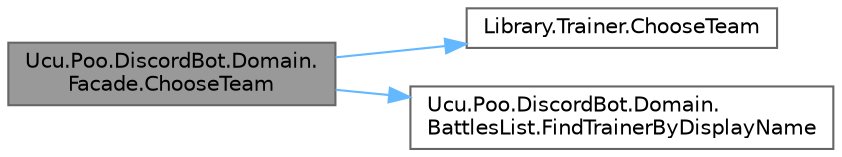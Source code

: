 digraph "Ucu.Poo.DiscordBot.Domain.Facade.ChooseTeam"
{
 // INTERACTIVE_SVG=YES
 // LATEX_PDF_SIZE
  bgcolor="transparent";
  edge [fontname=Helvetica,fontsize=10,labelfontname=Helvetica,labelfontsize=10];
  node [fontname=Helvetica,fontsize=10,shape=box,height=0.2,width=0.4];
  rankdir="LR";
  Node1 [id="Node000001",label="Ucu.Poo.DiscordBot.Domain.\lFacade.ChooseTeam",height=0.2,width=0.4,color="gray40", fillcolor="grey60", style="filled", fontcolor="black",tooltip="Permite al jugador elegir un equipo de Pokémon para una batalla."];
  Node1 -> Node2 [id="edge1_Node000001_Node000002",color="steelblue1",style="solid",tooltip=" "];
  Node2 [id="Node000002",label="Library.Trainer.ChooseTeam",height=0.2,width=0.4,color="grey40", fillcolor="white", style="filled",URL="$classLibrary_1_1Trainer.html#a6ace8af1114f2dbdb40de6e1f5a0841a",tooltip="Permite al entrenador elegir un Pokémon para agregar a su equipo."];
  Node1 -> Node3 [id="edge2_Node000001_Node000003",color="steelblue1",style="solid",tooltip=" "];
  Node3 [id="Node000003",label="Ucu.Poo.DiscordBot.Domain.\lBattlesList.FindTrainerByDisplayName",height=0.2,width=0.4,color="grey40", fillcolor="white", style="filled",URL="$classUcu_1_1Poo_1_1DiscordBot_1_1Domain_1_1BattlesList.html#a6285b78cc1f21423f3ba446d5b380222",tooltip="Busca un entrenador en todas las batallas por su nombre de pantalla (display name)."];
}
